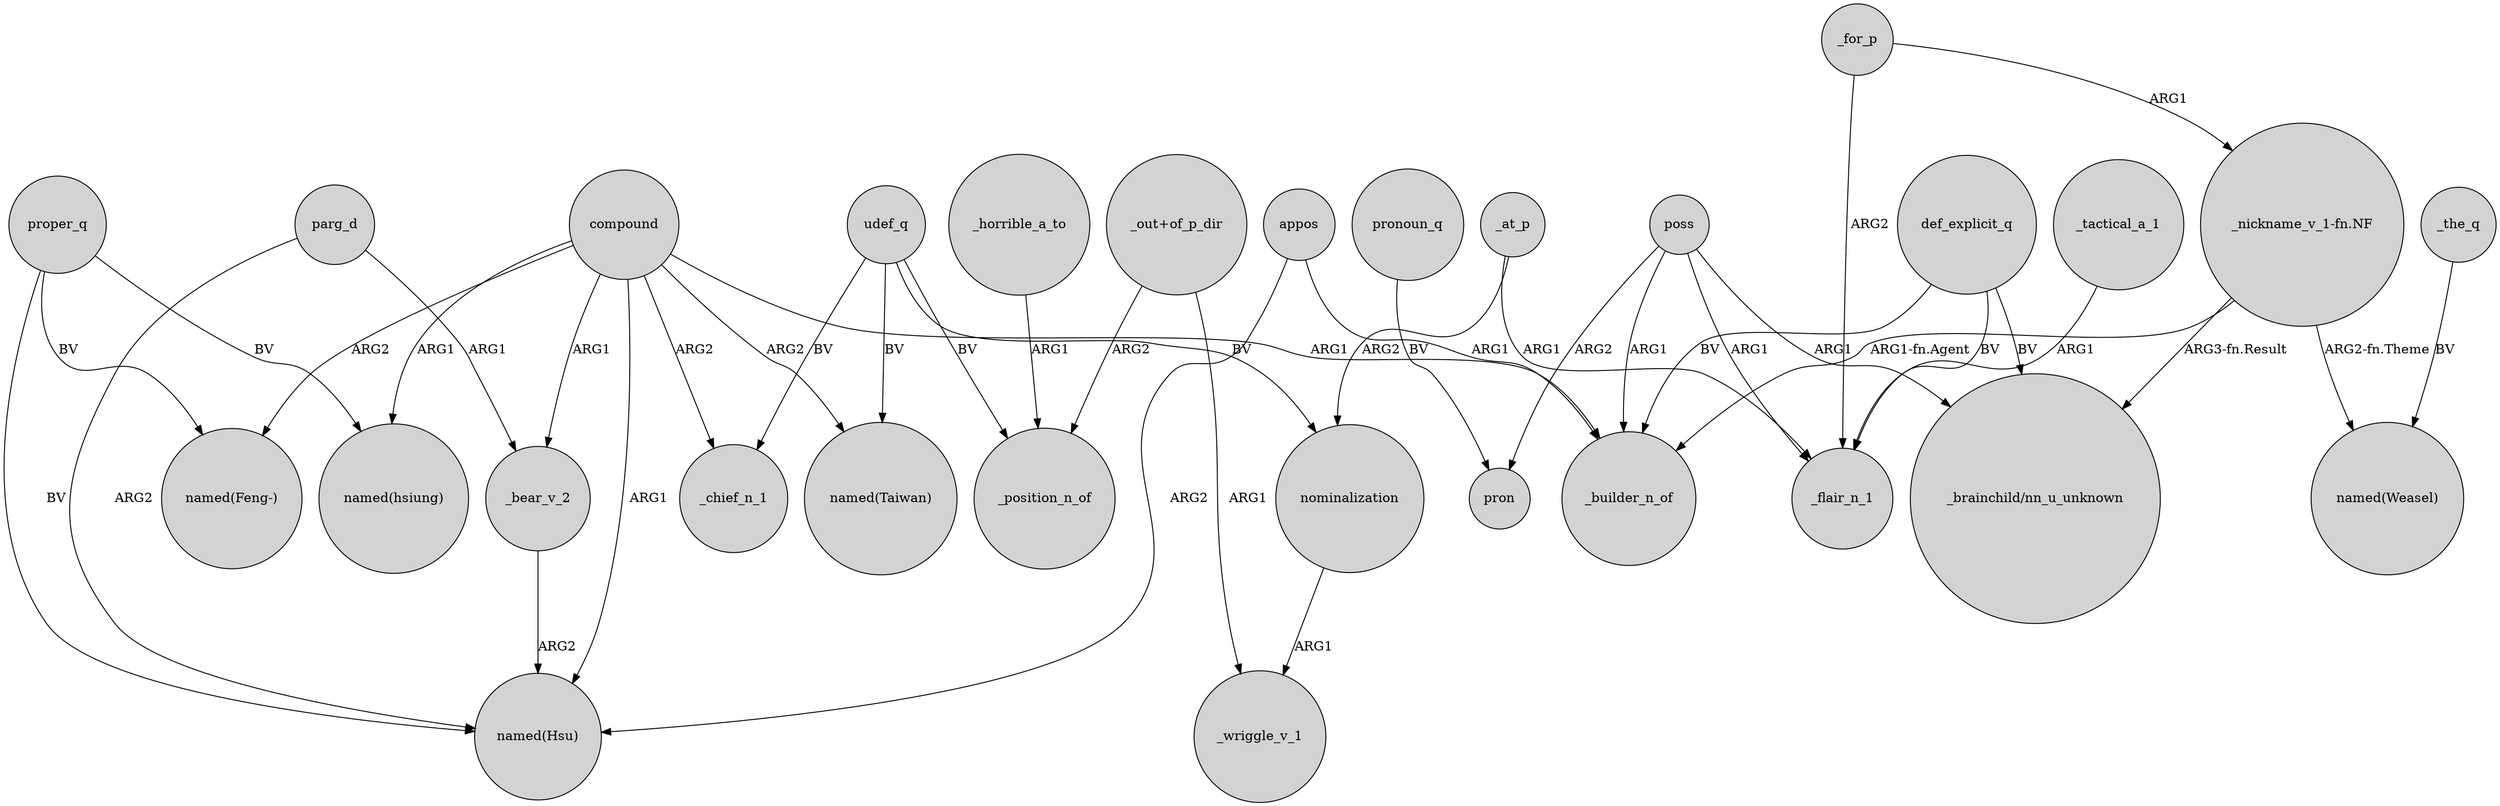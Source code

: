 digraph {
	node [shape=circle style=filled]
	_tactical_a_1 -> _flair_n_1 [label=ARG1]
	poss -> _builder_n_of [label=ARG1]
	parg_d -> "named(Hsu)" [label=ARG2]
	compound -> "named(Feng-)" [label=ARG2]
	poss -> pron [label=ARG2]
	_horrible_a_to -> _position_n_of [label=ARG1]
	poss -> "_brainchild/nn_u_unknown" [label=ARG1]
	"_nickname_v_1-fn.NF" -> "named(Weasel)" [label="ARG2-fn.Theme"]
	_bear_v_2 -> "named(Hsu)" [label=ARG2]
	compound -> _bear_v_2 [label=ARG1]
	poss -> _flair_n_1 [label=ARG1]
	compound -> _builder_n_of [label=ARG1]
	def_explicit_q -> "_brainchild/nn_u_unknown" [label=BV]
	udef_q -> "named(Taiwan)" [label=BV]
	"_out+of_p_dir" -> _wriggle_v_1 [label=ARG1]
	compound -> "named(Hsu)" [label=ARG1]
	compound -> _chief_n_1 [label=ARG2]
	_for_p -> _flair_n_1 [label=ARG2]
	pronoun_q -> pron [label=BV]
	nominalization -> _wriggle_v_1 [label=ARG1]
	"_nickname_v_1-fn.NF" -> "_brainchild/nn_u_unknown" [label="ARG3-fn.Result"]
	udef_q -> _chief_n_1 [label=BV]
	compound -> "named(hsiung)" [label=ARG1]
	_at_p -> _flair_n_1 [label=ARG1]
	appos -> _builder_n_of [label=ARG1]
	"_out+of_p_dir" -> _position_n_of [label=ARG2]
	udef_q -> nominalization [label=BV]
	_at_p -> nominalization [label=ARG2]
	proper_q -> "named(Feng-)" [label=BV]
	_for_p -> "_nickname_v_1-fn.NF" [label=ARG1]
	_the_q -> "named(Weasel)" [label=BV]
	def_explicit_q -> _flair_n_1 [label=BV]
	parg_d -> _bear_v_2 [label=ARG1]
	appos -> "named(Hsu)" [label=ARG2]
	"_nickname_v_1-fn.NF" -> _builder_n_of [label="ARG1-fn.Agent"]
	proper_q -> "named(Hsu)" [label=BV]
	compound -> "named(Taiwan)" [label=ARG2]
	def_explicit_q -> _builder_n_of [label=BV]
	udef_q -> _position_n_of [label=BV]
	proper_q -> "named(hsiung)" [label=BV]
}
